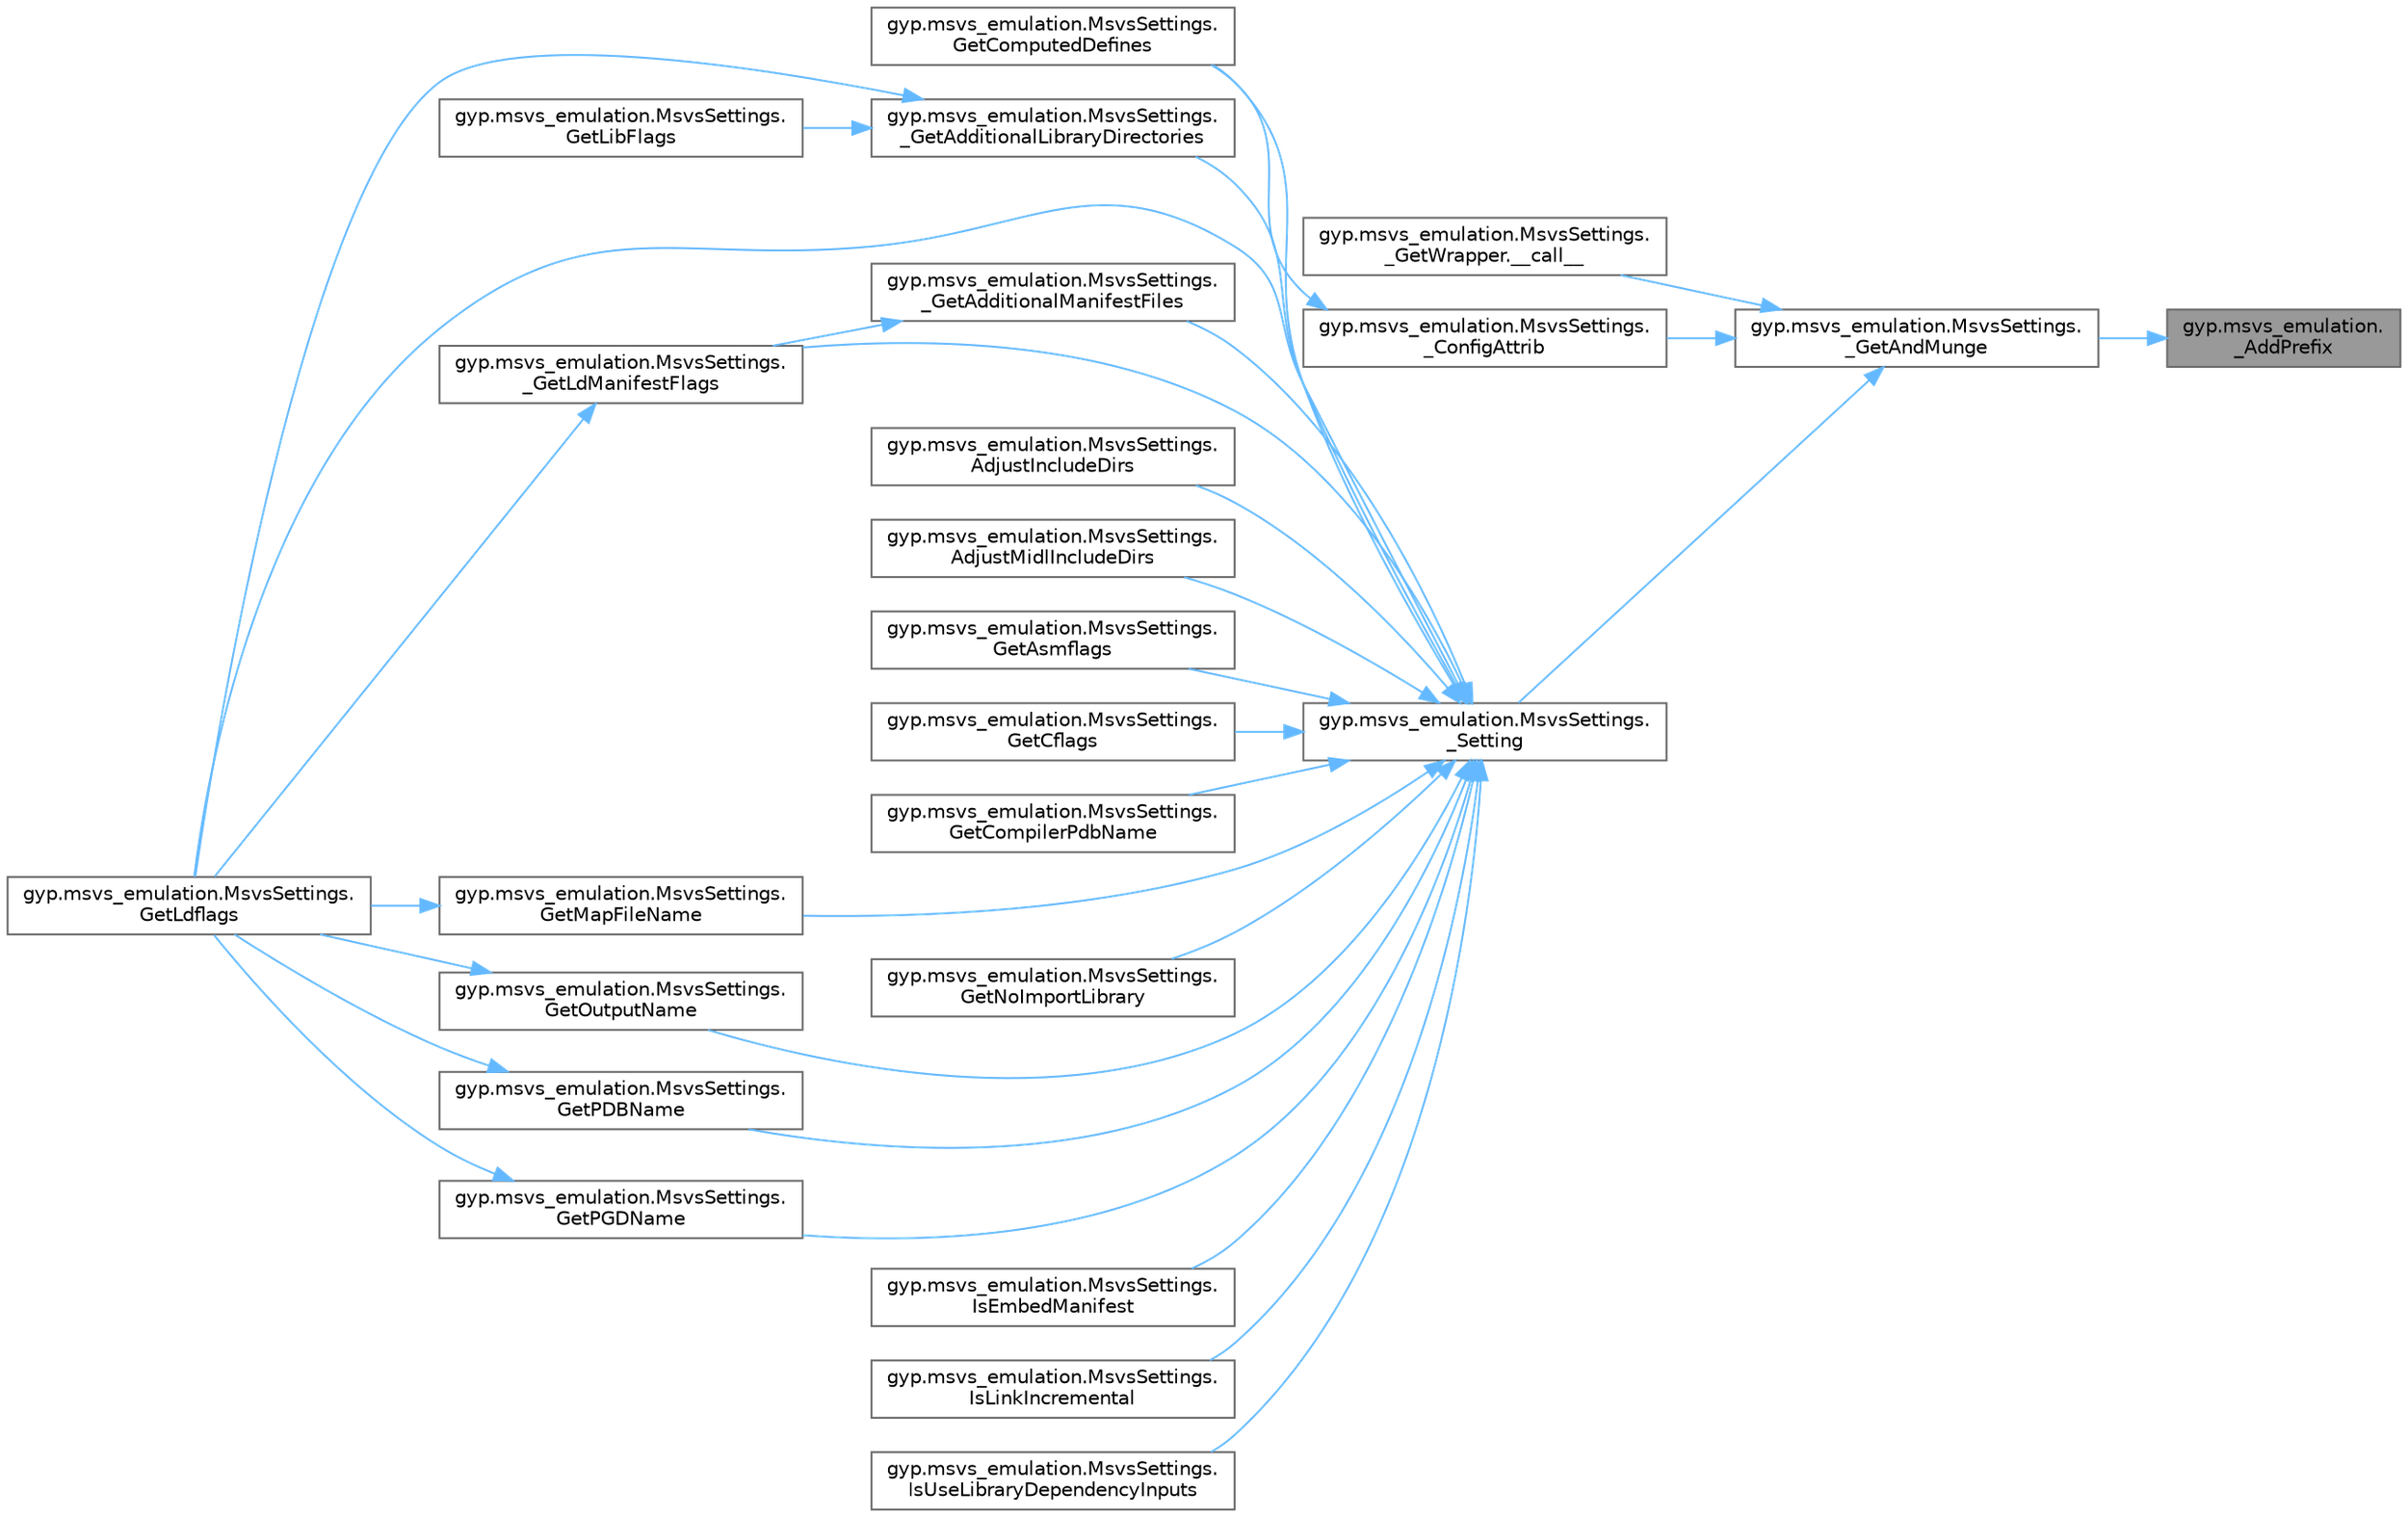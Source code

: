 digraph "gyp.msvs_emulation._AddPrefix"
{
 // LATEX_PDF_SIZE
  bgcolor="transparent";
  edge [fontname=Helvetica,fontsize=10,labelfontname=Helvetica,labelfontsize=10];
  node [fontname=Helvetica,fontsize=10,shape=box,height=0.2,width=0.4];
  rankdir="RL";
  Node1 [id="Node000001",label="gyp.msvs_emulation.\l_AddPrefix",height=0.2,width=0.4,color="gray40", fillcolor="grey60", style="filled", fontcolor="black",tooltip=" "];
  Node1 -> Node2 [id="edge63_Node000001_Node000002",dir="back",color="steelblue1",style="solid",tooltip=" "];
  Node2 [id="Node000002",label="gyp.msvs_emulation.MsvsSettings.\l_GetAndMunge",height=0.2,width=0.4,color="grey40", fillcolor="white", style="filled",URL="$classgyp_1_1msvs__emulation_1_1_msvs_settings.html#a83823fbc2f4bff62376bdda0497c6e83",tooltip=" "];
  Node2 -> Node3 [id="edge64_Node000002_Node000003",dir="back",color="steelblue1",style="solid",tooltip=" "];
  Node3 [id="Node000003",label="gyp.msvs_emulation.MsvsSettings.\l_GetWrapper.__call__",height=0.2,width=0.4,color="grey40", fillcolor="white", style="filled",URL="$classgyp_1_1msvs__emulation_1_1_msvs_settings_1_1___get_wrapper.html#a0f9af0038da95d5cedaf5746c28bf6f5",tooltip=" "];
  Node2 -> Node4 [id="edge65_Node000002_Node000004",dir="back",color="steelblue1",style="solid",tooltip=" "];
  Node4 [id="Node000004",label="gyp.msvs_emulation.MsvsSettings.\l_ConfigAttrib",height=0.2,width=0.4,color="grey40", fillcolor="white", style="filled",URL="$classgyp_1_1msvs__emulation_1_1_msvs_settings.html#a5ef3c7f7ea60b3d456207860a77c2cbd",tooltip=" "];
  Node4 -> Node5 [id="edge66_Node000004_Node000005",dir="back",color="steelblue1",style="solid",tooltip=" "];
  Node5 [id="Node000005",label="gyp.msvs_emulation.MsvsSettings.\lGetComputedDefines",height=0.2,width=0.4,color="grey40", fillcolor="white", style="filled",URL="$classgyp_1_1msvs__emulation_1_1_msvs_settings.html#a80da3bda84ac797598eacf2b9c8cc8a6",tooltip=" "];
  Node2 -> Node6 [id="edge67_Node000002_Node000006",dir="back",color="steelblue1",style="solid",tooltip=" "];
  Node6 [id="Node000006",label="gyp.msvs_emulation.MsvsSettings.\l_Setting",height=0.2,width=0.4,color="grey40", fillcolor="white", style="filled",URL="$classgyp_1_1msvs__emulation_1_1_msvs_settings.html#ab8e4b537763299d60d931b6a316f1313",tooltip=" "];
  Node6 -> Node7 [id="edge68_Node000006_Node000007",dir="back",color="steelblue1",style="solid",tooltip=" "];
  Node7 [id="Node000007",label="gyp.msvs_emulation.MsvsSettings.\l_GetAdditionalLibraryDirectories",height=0.2,width=0.4,color="grey40", fillcolor="white", style="filled",URL="$classgyp_1_1msvs__emulation_1_1_msvs_settings.html#a828ea0229d55d4ef525f5a65de1aa2d4",tooltip=" "];
  Node7 -> Node8 [id="edge69_Node000007_Node000008",dir="back",color="steelblue1",style="solid",tooltip=" "];
  Node8 [id="Node000008",label="gyp.msvs_emulation.MsvsSettings.\lGetLdflags",height=0.2,width=0.4,color="grey40", fillcolor="white", style="filled",URL="$classgyp_1_1msvs__emulation_1_1_msvs_settings.html#a54027f4ef43a19a27d999e0266851c50",tooltip=" "];
  Node7 -> Node9 [id="edge70_Node000007_Node000009",dir="back",color="steelblue1",style="solid",tooltip=" "];
  Node9 [id="Node000009",label="gyp.msvs_emulation.MsvsSettings.\lGetLibFlags",height=0.2,width=0.4,color="grey40", fillcolor="white", style="filled",URL="$classgyp_1_1msvs__emulation_1_1_msvs_settings.html#aee00de91f2a3794ee0be1446e34797d2",tooltip=" "];
  Node6 -> Node10 [id="edge71_Node000006_Node000010",dir="back",color="steelblue1",style="solid",tooltip=" "];
  Node10 [id="Node000010",label="gyp.msvs_emulation.MsvsSettings.\l_GetAdditionalManifestFiles",height=0.2,width=0.4,color="grey40", fillcolor="white", style="filled",URL="$classgyp_1_1msvs__emulation_1_1_msvs_settings.html#a1059f37ba32efa3b375ff29e00e7af4b",tooltip=" "];
  Node10 -> Node11 [id="edge72_Node000010_Node000011",dir="back",color="steelblue1",style="solid",tooltip=" "];
  Node11 [id="Node000011",label="gyp.msvs_emulation.MsvsSettings.\l_GetLdManifestFlags",height=0.2,width=0.4,color="grey40", fillcolor="white", style="filled",URL="$classgyp_1_1msvs__emulation_1_1_msvs_settings.html#a9357a4e78b7d06016f439d49eab23cec",tooltip=" "];
  Node11 -> Node8 [id="edge73_Node000011_Node000008",dir="back",color="steelblue1",style="solid",tooltip=" "];
  Node6 -> Node11 [id="edge74_Node000006_Node000011",dir="back",color="steelblue1",style="solid",tooltip=" "];
  Node6 -> Node12 [id="edge75_Node000006_Node000012",dir="back",color="steelblue1",style="solid",tooltip=" "];
  Node12 [id="Node000012",label="gyp.msvs_emulation.MsvsSettings.\lAdjustIncludeDirs",height=0.2,width=0.4,color="grey40", fillcolor="white", style="filled",URL="$classgyp_1_1msvs__emulation_1_1_msvs_settings.html#a947d7ccbdf5b2cba9879053cc76fb609",tooltip=" "];
  Node6 -> Node13 [id="edge76_Node000006_Node000013",dir="back",color="steelblue1",style="solid",tooltip=" "];
  Node13 [id="Node000013",label="gyp.msvs_emulation.MsvsSettings.\lAdjustMidlIncludeDirs",height=0.2,width=0.4,color="grey40", fillcolor="white", style="filled",URL="$classgyp_1_1msvs__emulation_1_1_msvs_settings.html#a008d86377265fdc96d2bd1ee6f6d8f2d",tooltip=" "];
  Node6 -> Node14 [id="edge77_Node000006_Node000014",dir="back",color="steelblue1",style="solid",tooltip=" "];
  Node14 [id="Node000014",label="gyp.msvs_emulation.MsvsSettings.\lGetAsmflags",height=0.2,width=0.4,color="grey40", fillcolor="white", style="filled",URL="$classgyp_1_1msvs__emulation_1_1_msvs_settings.html#a0e2c0ce9c610782dd22d0ce1564dd48f",tooltip=" "];
  Node6 -> Node15 [id="edge78_Node000006_Node000015",dir="back",color="steelblue1",style="solid",tooltip=" "];
  Node15 [id="Node000015",label="gyp.msvs_emulation.MsvsSettings.\lGetCflags",height=0.2,width=0.4,color="grey40", fillcolor="white", style="filled",URL="$classgyp_1_1msvs__emulation_1_1_msvs_settings.html#a4c393b6bc6f12d4fea69542f0412c0dc",tooltip=" "];
  Node6 -> Node16 [id="edge79_Node000006_Node000016",dir="back",color="steelblue1",style="solid",tooltip=" "];
  Node16 [id="Node000016",label="gyp.msvs_emulation.MsvsSettings.\lGetCompilerPdbName",height=0.2,width=0.4,color="grey40", fillcolor="white", style="filled",URL="$classgyp_1_1msvs__emulation_1_1_msvs_settings.html#a2b4e8e1337f07adb52a52b6c93dc3e01",tooltip=" "];
  Node6 -> Node5 [id="edge80_Node000006_Node000005",dir="back",color="steelblue1",style="solid",tooltip=" "];
  Node6 -> Node8 [id="edge81_Node000006_Node000008",dir="back",color="steelblue1",style="solid",tooltip=" "];
  Node6 -> Node17 [id="edge82_Node000006_Node000017",dir="back",color="steelblue1",style="solid",tooltip=" "];
  Node17 [id="Node000017",label="gyp.msvs_emulation.MsvsSettings.\lGetMapFileName",height=0.2,width=0.4,color="grey40", fillcolor="white", style="filled",URL="$classgyp_1_1msvs__emulation_1_1_msvs_settings.html#a047e25306080d1e406954e4799db7c9c",tooltip=" "];
  Node17 -> Node8 [id="edge83_Node000017_Node000008",dir="back",color="steelblue1",style="solid",tooltip=" "];
  Node6 -> Node18 [id="edge84_Node000006_Node000018",dir="back",color="steelblue1",style="solid",tooltip=" "];
  Node18 [id="Node000018",label="gyp.msvs_emulation.MsvsSettings.\lGetNoImportLibrary",height=0.2,width=0.4,color="grey40", fillcolor="white", style="filled",URL="$classgyp_1_1msvs__emulation_1_1_msvs_settings.html#a04c5a40046368afe96598b29140497ab",tooltip=" "];
  Node6 -> Node19 [id="edge85_Node000006_Node000019",dir="back",color="steelblue1",style="solid",tooltip=" "];
  Node19 [id="Node000019",label="gyp.msvs_emulation.MsvsSettings.\lGetOutputName",height=0.2,width=0.4,color="grey40", fillcolor="white", style="filled",URL="$classgyp_1_1msvs__emulation_1_1_msvs_settings.html#adfb2e95e831f04d74287baf5dd4ac403",tooltip=" "];
  Node19 -> Node8 [id="edge86_Node000019_Node000008",dir="back",color="steelblue1",style="solid",tooltip=" "];
  Node6 -> Node20 [id="edge87_Node000006_Node000020",dir="back",color="steelblue1",style="solid",tooltip=" "];
  Node20 [id="Node000020",label="gyp.msvs_emulation.MsvsSettings.\lGetPDBName",height=0.2,width=0.4,color="grey40", fillcolor="white", style="filled",URL="$classgyp_1_1msvs__emulation_1_1_msvs_settings.html#a70113772100fcc77afaff7b3844b694d",tooltip=" "];
  Node20 -> Node8 [id="edge88_Node000020_Node000008",dir="back",color="steelblue1",style="solid",tooltip=" "];
  Node6 -> Node21 [id="edge89_Node000006_Node000021",dir="back",color="steelblue1",style="solid",tooltip=" "];
  Node21 [id="Node000021",label="gyp.msvs_emulation.MsvsSettings.\lGetPGDName",height=0.2,width=0.4,color="grey40", fillcolor="white", style="filled",URL="$classgyp_1_1msvs__emulation_1_1_msvs_settings.html#a13c72816ae15bf3c1bfd66c2c1854f15",tooltip=" "];
  Node21 -> Node8 [id="edge90_Node000021_Node000008",dir="back",color="steelblue1",style="solid",tooltip=" "];
  Node6 -> Node22 [id="edge91_Node000006_Node000022",dir="back",color="steelblue1",style="solid",tooltip=" "];
  Node22 [id="Node000022",label="gyp.msvs_emulation.MsvsSettings.\lIsEmbedManifest",height=0.2,width=0.4,color="grey40", fillcolor="white", style="filled",URL="$classgyp_1_1msvs__emulation_1_1_msvs_settings.html#a225d28f4ef923a1139c6a34b339a58b1",tooltip=" "];
  Node6 -> Node23 [id="edge92_Node000006_Node000023",dir="back",color="steelblue1",style="solid",tooltip=" "];
  Node23 [id="Node000023",label="gyp.msvs_emulation.MsvsSettings.\lIsLinkIncremental",height=0.2,width=0.4,color="grey40", fillcolor="white", style="filled",URL="$classgyp_1_1msvs__emulation_1_1_msvs_settings.html#a4eb6f108195b38f35a0d7ddbaaf83775",tooltip=" "];
  Node6 -> Node24 [id="edge93_Node000006_Node000024",dir="back",color="steelblue1",style="solid",tooltip=" "];
  Node24 [id="Node000024",label="gyp.msvs_emulation.MsvsSettings.\lIsUseLibraryDependencyInputs",height=0.2,width=0.4,color="grey40", fillcolor="white", style="filled",URL="$classgyp_1_1msvs__emulation_1_1_msvs_settings.html#a75ad7b5f6d12bdb53ed1f5e527d9ff6a",tooltip=" "];
}
